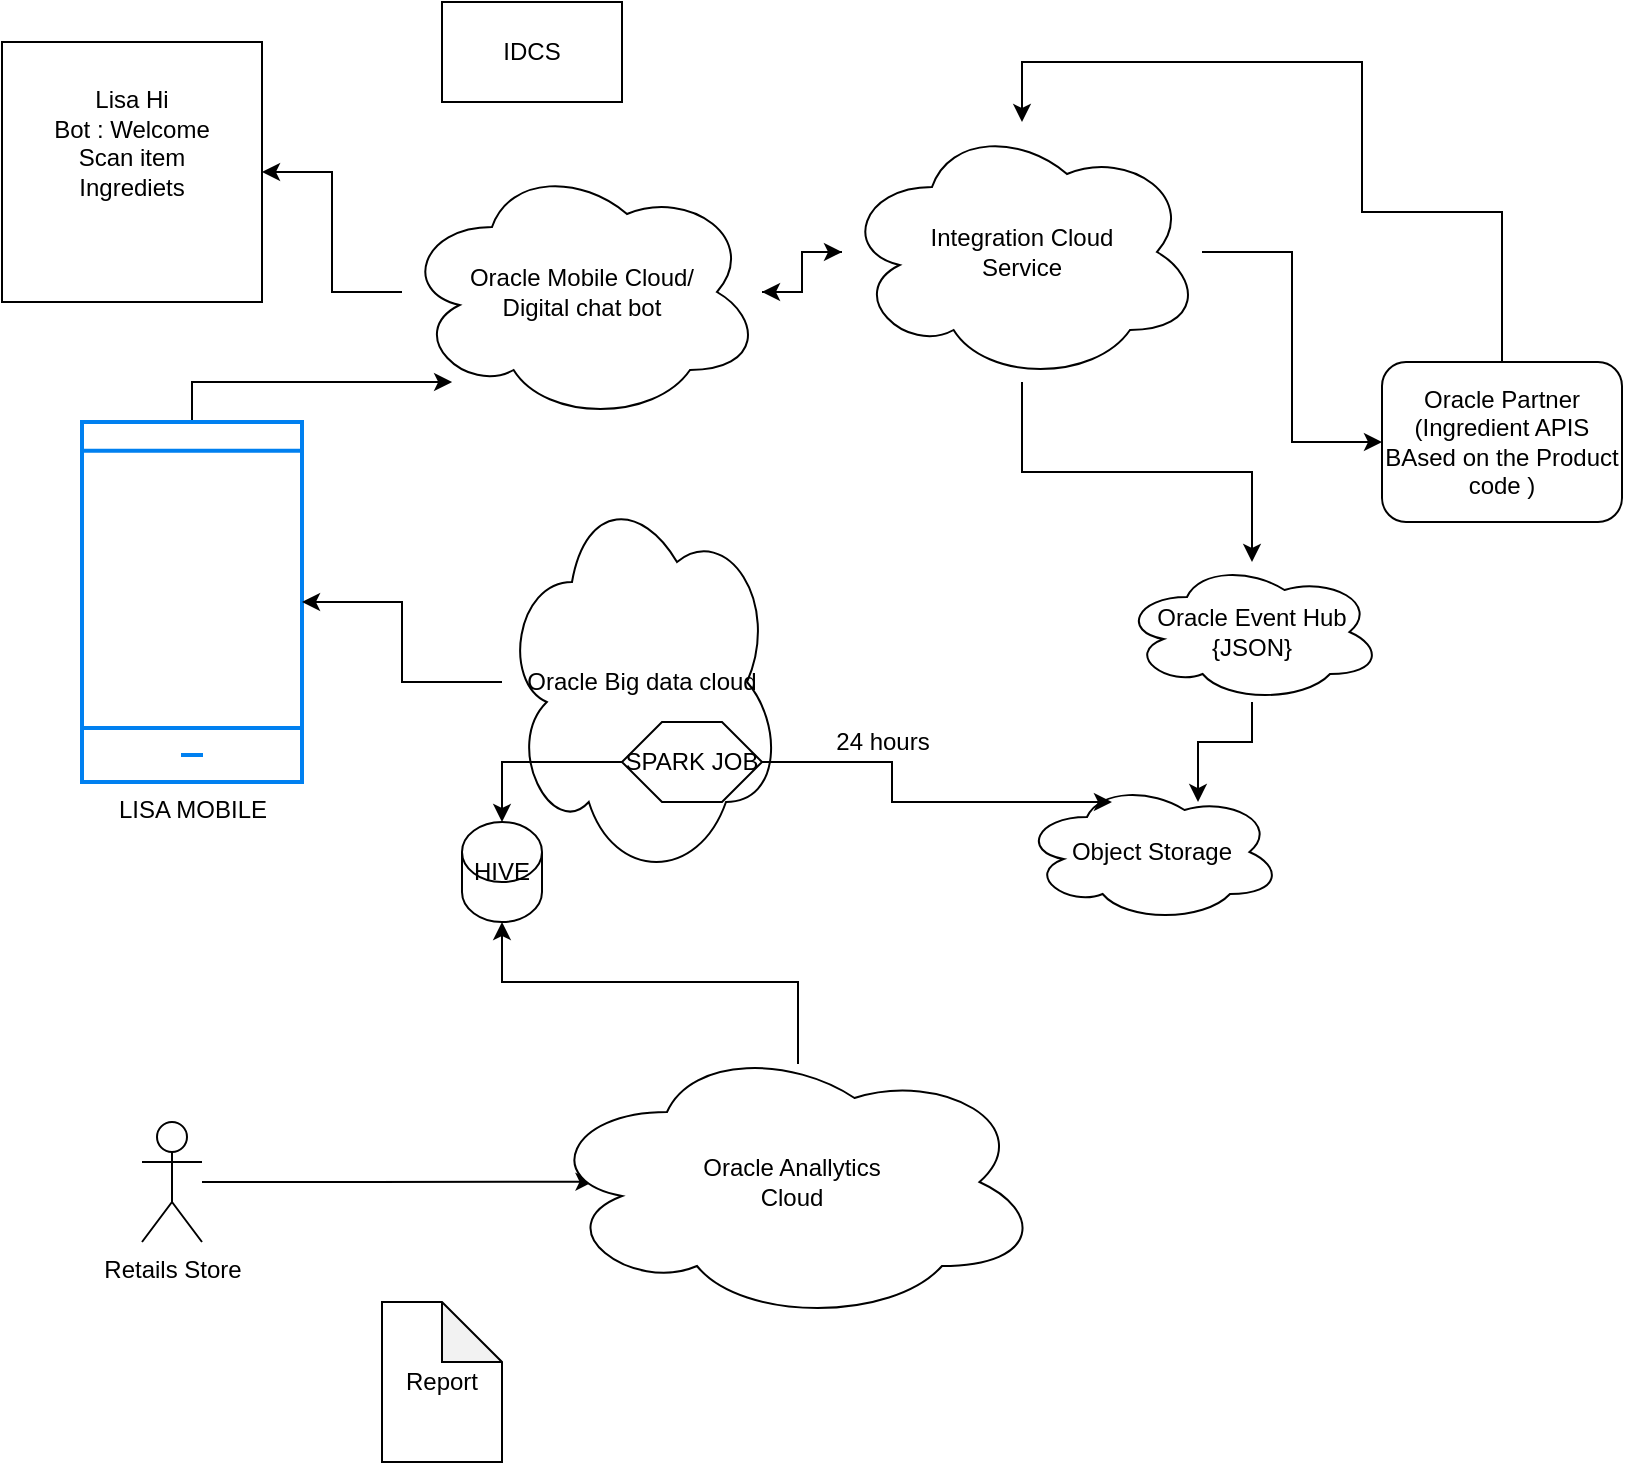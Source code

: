 <mxfile version="13.6.2" type="github">
  <diagram id="LKb5HYfqCbqVrzSAMe80" name="Page-1">
    <mxGraphModel dx="1021" dy="2105" grid="1" gridSize="10" guides="1" tooltips="1" connect="1" arrows="1" fold="1" page="1" pageScale="1" pageWidth="1200" pageHeight="1600" math="0" shadow="0">
      <root>
        <mxCell id="0" />
        <mxCell id="1" parent="0" />
        <mxCell id="cjj3CHCCysUSxjC3RCbc-9" style="edgeStyle=orthogonalEdgeStyle;rounded=0;orthogonalLoop=1;jettySize=auto;html=1;" edge="1" parent="1" source="cjj3CHCCysUSxjC3RCbc-2" target="cjj3CHCCysUSxjC3RCbc-5">
          <mxGeometry relative="1" as="geometry">
            <mxPoint x="240" y="200" as="targetPoint" />
            <Array as="points">
              <mxPoint x="135" y="180" />
            </Array>
          </mxGeometry>
        </mxCell>
        <mxCell id="cjj3CHCCysUSxjC3RCbc-2" value="LISA MOBILE " style="html=1;verticalLabelPosition=bottom;align=center;labelBackgroundColor=#ffffff;verticalAlign=top;strokeWidth=2;strokeColor=#0080F0;shadow=0;dashed=0;shape=mxgraph.ios7.icons.smartphone;" vertex="1" parent="1">
          <mxGeometry x="80" y="200" width="110" height="180" as="geometry" />
        </mxCell>
        <mxCell id="cjj3CHCCysUSxjC3RCbc-12" style="edgeStyle=orthogonalEdgeStyle;rounded=0;orthogonalLoop=1;jettySize=auto;html=1;" edge="1" parent="1" source="cjj3CHCCysUSxjC3RCbc-3" target="cjj3CHCCysUSxjC3RCbc-6">
          <mxGeometry relative="1" as="geometry">
            <mxPoint x="760" y="20" as="targetPoint" />
            <Array as="points">
              <mxPoint x="790" y="95" />
              <mxPoint x="720" y="95" />
              <mxPoint x="720" y="20" />
              <mxPoint x="550" y="20" />
            </Array>
          </mxGeometry>
        </mxCell>
        <mxCell id="cjj3CHCCysUSxjC3RCbc-3" value="Oracle Partner (Ingredient APIS BAsed on the Product code ) " style="rounded=1;whiteSpace=wrap;html=1;" vertex="1" parent="1">
          <mxGeometry x="730" y="170" width="120" height="80" as="geometry" />
        </mxCell>
        <mxCell id="cjj3CHCCysUSxjC3RCbc-28" style="edgeStyle=orthogonalEdgeStyle;rounded=0;orthogonalLoop=1;jettySize=auto;html=1;entryX=0.103;entryY=0.499;entryDx=0;entryDy=0;entryPerimeter=0;" edge="1" parent="1" source="cjj3CHCCysUSxjC3RCbc-4" target="cjj3CHCCysUSxjC3RCbc-26">
          <mxGeometry relative="1" as="geometry" />
        </mxCell>
        <mxCell id="cjj3CHCCysUSxjC3RCbc-4" value="Retails Store " style="shape=umlActor;verticalLabelPosition=bottom;verticalAlign=top;html=1;outlineConnect=0;" vertex="1" parent="1">
          <mxGeometry x="110" y="550" width="30" height="60" as="geometry" />
        </mxCell>
        <mxCell id="cjj3CHCCysUSxjC3RCbc-10" style="edgeStyle=orthogonalEdgeStyle;rounded=0;orthogonalLoop=1;jettySize=auto;html=1;" edge="1" parent="1" source="cjj3CHCCysUSxjC3RCbc-5" target="cjj3CHCCysUSxjC3RCbc-6">
          <mxGeometry relative="1" as="geometry" />
        </mxCell>
        <mxCell id="cjj3CHCCysUSxjC3RCbc-14" value="" style="edgeStyle=orthogonalEdgeStyle;rounded=0;orthogonalLoop=1;jettySize=auto;html=1;" edge="1" parent="1" source="cjj3CHCCysUSxjC3RCbc-5" target="cjj3CHCCysUSxjC3RCbc-8">
          <mxGeometry relative="1" as="geometry" />
        </mxCell>
        <mxCell id="cjj3CHCCysUSxjC3RCbc-5" value="&lt;div&gt;Oracle Mobile Cloud/&lt;/div&gt;&lt;div&gt;Digital chat bot &lt;/div&gt;" style="ellipse;shape=cloud;whiteSpace=wrap;html=1;" vertex="1" parent="1">
          <mxGeometry x="240" y="70" width="180" height="130" as="geometry" />
        </mxCell>
        <mxCell id="cjj3CHCCysUSxjC3RCbc-11" style="edgeStyle=orthogonalEdgeStyle;rounded=0;orthogonalLoop=1;jettySize=auto;html=1;" edge="1" parent="1" source="cjj3CHCCysUSxjC3RCbc-6" target="cjj3CHCCysUSxjC3RCbc-3">
          <mxGeometry relative="1" as="geometry" />
        </mxCell>
        <mxCell id="cjj3CHCCysUSxjC3RCbc-13" style="edgeStyle=orthogonalEdgeStyle;rounded=0;orthogonalLoop=1;jettySize=auto;html=1;" edge="1" parent="1" source="cjj3CHCCysUSxjC3RCbc-6" target="cjj3CHCCysUSxjC3RCbc-5">
          <mxGeometry relative="1" as="geometry" />
        </mxCell>
        <mxCell id="cjj3CHCCysUSxjC3RCbc-16" style="edgeStyle=orthogonalEdgeStyle;rounded=0;orthogonalLoop=1;jettySize=auto;html=1;" edge="1" parent="1" source="cjj3CHCCysUSxjC3RCbc-6" target="cjj3CHCCysUSxjC3RCbc-15">
          <mxGeometry relative="1" as="geometry" />
        </mxCell>
        <mxCell id="cjj3CHCCysUSxjC3RCbc-6" value="&lt;div&gt;Integration Cloud &lt;br&gt;&lt;/div&gt;&lt;div&gt;Service &lt;/div&gt;" style="ellipse;shape=cloud;whiteSpace=wrap;html=1;" vertex="1" parent="1">
          <mxGeometry x="460" y="50" width="180" height="130" as="geometry" />
        </mxCell>
        <mxCell id="cjj3CHCCysUSxjC3RCbc-8" value="&lt;div&gt;Lisa Hi &lt;br&gt;&lt;/div&gt;&lt;div&gt;Bot : Welcome &lt;br&gt;&lt;/div&gt;&lt;div&gt;Scan item &lt;br&gt;&lt;/div&gt;&lt;div&gt;Ingrediets &lt;br&gt;&lt;/div&gt;&lt;div&gt;&lt;br&gt;&lt;/div&gt;&lt;div&gt;&lt;br&gt;&lt;/div&gt;" style="whiteSpace=wrap;html=1;aspect=fixed;" vertex="1" parent="1">
          <mxGeometry x="40" y="10" width="130" height="130" as="geometry" />
        </mxCell>
        <mxCell id="cjj3CHCCysUSxjC3RCbc-20" style="edgeStyle=orthogonalEdgeStyle;rounded=0;orthogonalLoop=1;jettySize=auto;html=1;entryX=0.677;entryY=0.143;entryDx=0;entryDy=0;entryPerimeter=0;" edge="1" parent="1" source="cjj3CHCCysUSxjC3RCbc-15" target="cjj3CHCCysUSxjC3RCbc-19">
          <mxGeometry relative="1" as="geometry" />
        </mxCell>
        <mxCell id="cjj3CHCCysUSxjC3RCbc-15" value="&lt;div&gt;Oracle Event Hub &lt;br&gt;&lt;/div&gt;&lt;div&gt;{JSON}&lt;br&gt;&lt;/div&gt;" style="ellipse;shape=cloud;whiteSpace=wrap;html=1;" vertex="1" parent="1">
          <mxGeometry x="600" y="270" width="130" height="70" as="geometry" />
        </mxCell>
        <mxCell id="cjj3CHCCysUSxjC3RCbc-30" style="edgeStyle=orthogonalEdgeStyle;rounded=0;orthogonalLoop=1;jettySize=auto;html=1;" edge="1" parent="1" source="cjj3CHCCysUSxjC3RCbc-18" target="cjj3CHCCysUSxjC3RCbc-2">
          <mxGeometry relative="1" as="geometry" />
        </mxCell>
        <mxCell id="cjj3CHCCysUSxjC3RCbc-18" value="Oracle Big data cloud " style="ellipse;shape=cloud;whiteSpace=wrap;html=1;" vertex="1" parent="1">
          <mxGeometry x="290" y="230" width="140" height="200" as="geometry" />
        </mxCell>
        <mxCell id="cjj3CHCCysUSxjC3RCbc-19" value="Object Storage " style="ellipse;shape=cloud;whiteSpace=wrap;html=1;" vertex="1" parent="1">
          <mxGeometry x="550" y="380" width="130" height="70" as="geometry" />
        </mxCell>
        <mxCell id="cjj3CHCCysUSxjC3RCbc-21" value="HIVE " style="shape=cylinder2;whiteSpace=wrap;html=1;boundedLbl=1;backgroundOutline=1;size=15;" vertex="1" parent="1">
          <mxGeometry x="270" y="400" width="40" height="50" as="geometry" />
        </mxCell>
        <mxCell id="cjj3CHCCysUSxjC3RCbc-23" style="edgeStyle=orthogonalEdgeStyle;rounded=0;orthogonalLoop=1;jettySize=auto;html=1;entryX=0.346;entryY=0.143;entryDx=0;entryDy=0;entryPerimeter=0;" edge="1" parent="1" source="cjj3CHCCysUSxjC3RCbc-22" target="cjj3CHCCysUSxjC3RCbc-19">
          <mxGeometry relative="1" as="geometry" />
        </mxCell>
        <mxCell id="cjj3CHCCysUSxjC3RCbc-24" style="edgeStyle=orthogonalEdgeStyle;rounded=0;orthogonalLoop=1;jettySize=auto;html=1;" edge="1" parent="1" source="cjj3CHCCysUSxjC3RCbc-22" target="cjj3CHCCysUSxjC3RCbc-21">
          <mxGeometry relative="1" as="geometry" />
        </mxCell>
        <mxCell id="cjj3CHCCysUSxjC3RCbc-22" value="SPARK JOB" style="shape=hexagon;perimeter=hexagonPerimeter2;whiteSpace=wrap;html=1;fixedSize=1;" vertex="1" parent="1">
          <mxGeometry x="350" y="350" width="70" height="40" as="geometry" />
        </mxCell>
        <mxCell id="cjj3CHCCysUSxjC3RCbc-25" value="24 hours " style="text;html=1;align=center;verticalAlign=middle;resizable=0;points=[];autosize=1;" vertex="1" parent="1">
          <mxGeometry x="450" y="350" width="60" height="20" as="geometry" />
        </mxCell>
        <mxCell id="cjj3CHCCysUSxjC3RCbc-27" style="edgeStyle=orthogonalEdgeStyle;rounded=0;orthogonalLoop=1;jettySize=auto;html=1;exitX=0.512;exitY=0.079;exitDx=0;exitDy=0;exitPerimeter=0;" edge="1" parent="1" source="cjj3CHCCysUSxjC3RCbc-26" target="cjj3CHCCysUSxjC3RCbc-21">
          <mxGeometry relative="1" as="geometry" />
        </mxCell>
        <mxCell id="cjj3CHCCysUSxjC3RCbc-26" value="&lt;div&gt;Oracle Anallytics &lt;br&gt;&lt;/div&gt;&lt;div&gt;Cloud &lt;br&gt; &lt;/div&gt;" style="ellipse;shape=cloud;whiteSpace=wrap;html=1;" vertex="1" parent="1">
          <mxGeometry x="310" y="510" width="250" height="140" as="geometry" />
        </mxCell>
        <mxCell id="cjj3CHCCysUSxjC3RCbc-29" value="Report" style="shape=note;whiteSpace=wrap;html=1;backgroundOutline=1;darkOpacity=0.05;" vertex="1" parent="1">
          <mxGeometry x="230" y="640" width="60" height="80" as="geometry" />
        </mxCell>
        <mxCell id="cjj3CHCCysUSxjC3RCbc-31" value="IDCS " style="rounded=0;whiteSpace=wrap;html=1;" vertex="1" parent="1">
          <mxGeometry x="260" y="-10" width="90" height="50" as="geometry" />
        </mxCell>
      </root>
    </mxGraphModel>
  </diagram>
</mxfile>
